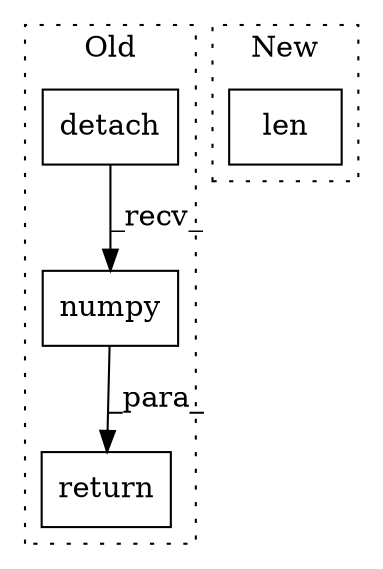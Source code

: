 digraph G {
subgraph cluster0 {
1 [label="detach" a="32" s="9506" l="8" shape="box"];
3 [label="numpy" a="32" s="9521" l="7" shape="box"];
4 [label="return" a="41" s="9472" l="7" shape="box"];
label = "Old";
style="dotted";
}
subgraph cluster1 {
2 [label="len" a="32" s="9527,9533" l="4,1" shape="box"];
label = "New";
style="dotted";
}
1 -> 3 [label="_recv_"];
3 -> 4 [label="_para_"];
}